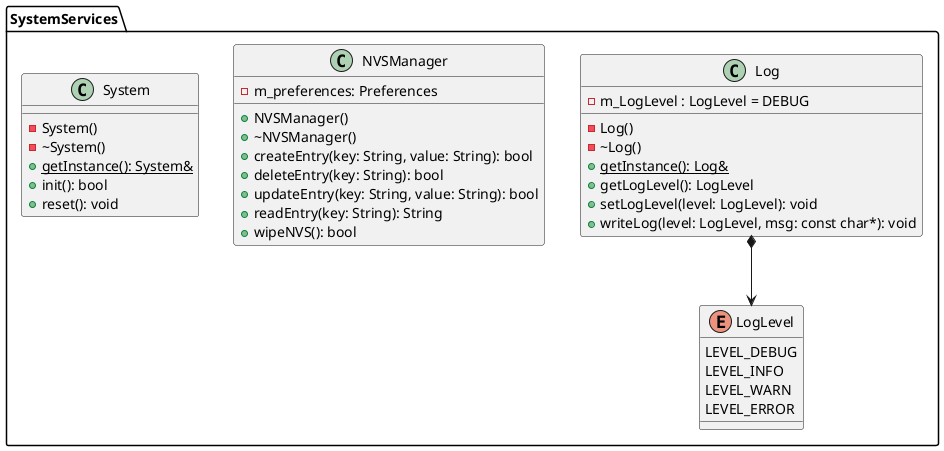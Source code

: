 @startuml
package SystemServices {
    enum LogLevel
    {
        LEVEL_DEBUG
        LEVEL_INFO
        LEVEL_WARN
        LEVEL_ERROR
    }

    class Log
    {
        - m_LogLevel : LogLevel = DEBUG

        - Log()
        - ~Log()
        {static} + getInstance(): Log&
        + getLogLevel(): LogLevel
        + setLogLevel(level: LogLevel): void
        + writeLog(level: LogLevel, msg: const char*): void
    }
    Log *--> LogLevel

    class NVSManager
    {
        - m_preferences: Preferences

        + NVSManager()
        + ~NVSManager()
        + createEntry(key: String, value: String): bool
        + deleteEntry(key: String): bool
        + updateEntry(key: String, value: String): bool
        + readEntry(key: String): String
        + wipeNVS(): bool
    }

    class System
    {
        - System()
        - ~System()
        + {static} getInstance(): System&
        + init(): bool
        + reset(): void
    }
}
@enduml